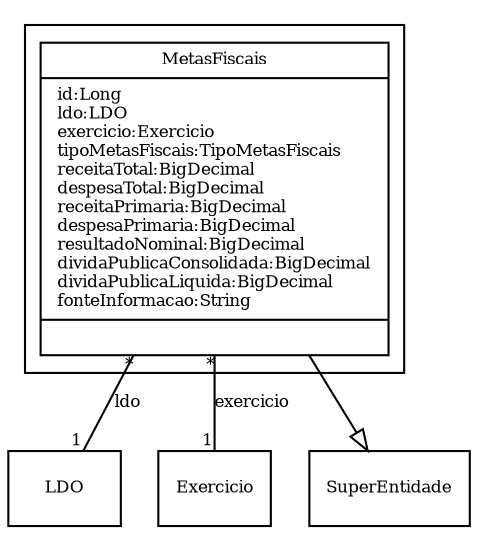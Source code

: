 digraph G{
fontname = "Times-Roman"
fontsize = 8

node [
        fontname = "Times-Roman"
        fontsize = 8
        shape = "record"
]

edge [
        fontname = "Times-Roman"
        fontsize = 8
]

subgraph clusterMETAS_FISCAIS
{
MetasFiscais [label = "{MetasFiscais|id:Long\lldo:LDO\lexercicio:Exercicio\ltipoMetasFiscais:TipoMetasFiscais\lreceitaTotal:BigDecimal\ldespesaTotal:BigDecimal\lreceitaPrimaria:BigDecimal\ldespesaPrimaria:BigDecimal\lresultadoNominal:BigDecimal\ldividaPublicaConsolidada:BigDecimal\ldividaPublicaLiquida:BigDecimal\lfonteInformacao:String\l|\l}"]
}
edge [arrowhead = "none" headlabel = "1" taillabel = "*"] MetasFiscais -> LDO [label = "ldo"]
edge [arrowhead = "none" headlabel = "1" taillabel = "*"] MetasFiscais -> Exercicio [label = "exercicio"]
edge [ arrowhead = "empty" headlabel = "" taillabel = ""] MetasFiscais -> SuperEntidade
}
